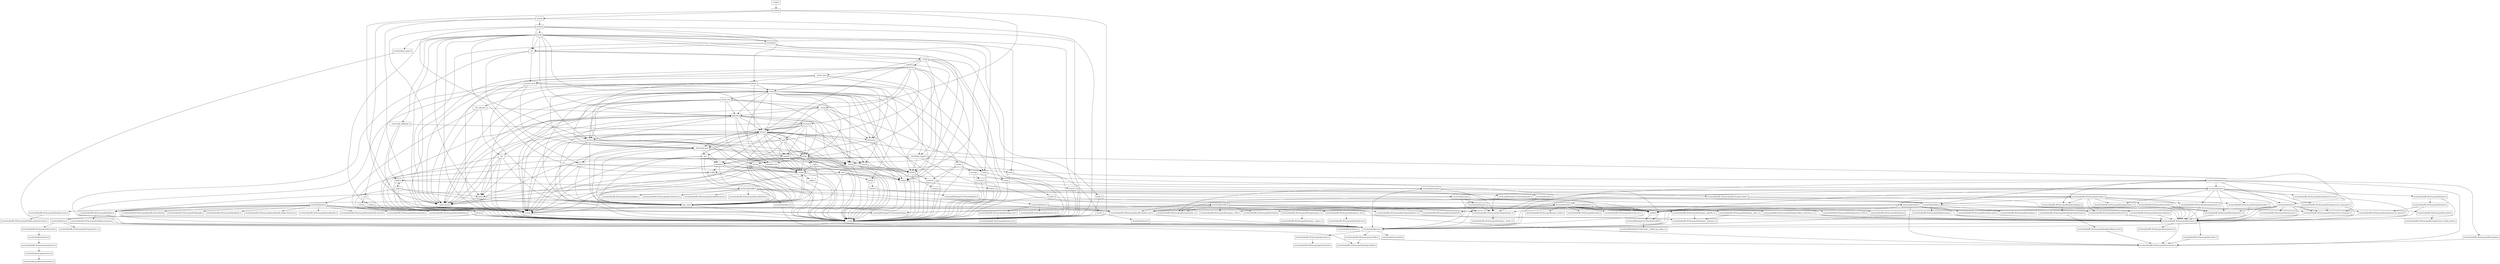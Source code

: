 digraph "dependencies" {
  header_0 [ shape="box", label="\<stdin\>" ];
  header_1 [ shape="box", label="iomanip" ];
  header_10 [ shape="box", label="/usr/include/pthread.h" ];
  header_100 [ shape="box", label="/usr/include/x86_64-linux-gnu/bits/stdio.h" ];
  header_101 [ shape="box", label="memory" ];
  header_102 [ shape="box", label="typeinfo" ];
  header_103 [ shape="box", label="exception" ];
  header_104 [ shape="box", label="new" ];
  header_105 [ shape="box", label="iterator" ];
  header_106 [ shape="box", label="__functional_base" ];
  header_107 [ shape="box", label="tuple" ];
  header_108 [ shape="box", label="stdexcept" ];
  header_109 [ shape="box", label="cassert" ];
  header_11 [ shape="box", label="__string" ];
  header_110 [ shape="box", label="/usr/include/assert.h" ];
  header_111 [ shape="box", label="atomic" ];
  header_112 [ shape="box", label="functional" ];
  header_113 [ shape="box", label="bit" ];
  header_114 [ shape="box", label="istream" ];
  header_115 [ shape="box", label="ostream" ];
  header_116 [ shape="box", label="ios" ];
  header_117 [ shape="box", label="__locale" ];
  header_118 [ shape="box", label="string" ];
  header_119 [ shape="box", label="string_view" ];
  header_12 [ shape="box", label="algorithm" ];
  header_120 [ shape="box", label="cwchar" ];
  header_121 [ shape="box", label="cwctype" ];
  header_122 [ shape="box", label="cctype" ];
  header_123 [ shape="box", label="ctype.h" ];
  header_124 [ shape="box", label="/usr/include/ctype.h" ];
  header_125 [ shape="box", label="wctype.h" ];
  header_126 [ shape="box", label="/usr/include/wctype.h" ];
  header_127 [ shape="box", label="/usr/include/x86_64-linux-gnu/bits/wctype-wchar.h" ];
  header_128 [ shape="box", label="mutex" ];
  header_129 [ shape="box", label="__mutex_base" ];
  header_13 [ shape="box", label="initializer_list" ];
  header_130 [ shape="box", label="chrono" ];
  header_131 [ shape="box", label="ctime" ];
  header_132 [ shape="box", label="/usr/include/time.h" ];
  header_133 [ shape="box", label="/usr/include/x86_64-linux-gnu/bits/time.h" ];
  header_134 [ shape="box", label="/usr/include/x86_64-linux-gnu/bits/timex.h" ];
  header_135 [ shape="box", label="/usr/include/x86_64-linux-gnu/bits/types/struct_tm.h" ];
  header_136 [ shape="box", label="/usr/include/x86_64-linux-gnu/bits/types/struct_itimerspec.h" ];
  header_137 [ shape="box", label="ratio" ];
  header_138 [ shape="box", label="climits" ];
  header_139 [ shape="box", label="limits.h" ];
  header_14 [ shape="box", label="cstddef" ];
  header_140 [ shape="box", label="/usr/local/lib/clang/10.0.0/include/limits.h" ];
  header_141 [ shape="box", label="/usr/include/limits.h" ];
  header_142 [ shape="box", label="/usr/include/x86_64-linux-gnu/bits/posix1_lim.h" ];
  header_143 [ shape="box", label="/usr/include/x86_64-linux-gnu/bits/local_lim.h" ];
  header_144 [ shape="box", label="/usr/include/linux/limits.h" ];
  header_145 [ shape="box", label="/usr/include/x86_64-linux-gnu/bits/posix2_lim.h" ];
  header_146 [ shape="box", label="/usr/include/x86_64-linux-gnu/bits/xopen_lim.h" ];
  header_147 [ shape="box", label="/usr/include/x86_64-linux-gnu/bits/uio_lim.h" ];
  header_148 [ shape="box", label="system_error" ];
  header_149 [ shape="box", label="__errc" ];
  header_15 [ shape="box", label="version" ];
  header_150 [ shape="box", label="cerrno" ];
  header_151 [ shape="box", label="errno.h" ];
  header_152 [ shape="box", label="/usr/include/errno.h" ];
  header_153 [ shape="box", label="/usr/include/x86_64-linux-gnu/bits/errno.h" ];
  header_154 [ shape="box", label="/usr/include/linux/errno.h" ];
  header_155 [ shape="box", label="/usr/include/x86_64-linux-gnu/asm/errno.h" ];
  header_156 [ shape="box", label="/usr/include/asm-generic/errno.h" ];
  header_157 [ shape="box", label="/usr/include/asm-generic/errno-base.h" ];
  header_158 [ shape="box", label="/usr/include/x86_64-linux-gnu/bits/types/error_t.h" ];
  header_159 [ shape="box", label="__threading_support" ];
  header_16 [ shape="box", label="/usr/local/lib/clang/10.0.0/include/stddef.h" ];
  header_160 [ shape="box", label="/usr/include/sched.h" ];
  header_161 [ shape="box", label="/usr/include/x86_64-linux-gnu/bits/sched.h" ];
  header_162 [ shape="box", label="/usr/include/x86_64-linux-gnu/bits/types/struct_sched_param.h" ];
  header_163 [ shape="box", label="/usr/include/x86_64-linux-gnu/bits/cpu-set.h" ];
  header_164 [ shape="box", label="/usr/include/x86_64-linux-gnu/bits/setjmp.h" ];
  header_165 [ shape="box", label="locale.h" ];
  header_166 [ shape="box", label="/usr/include/locale.h" ];
  header_167 [ shape="box", label="/usr/include/x86_64-linux-gnu/bits/locale.h" ];
  header_168 [ shape="box", label="streambuf" ];
  header_169 [ shape="box", label="locale" ];
  header_17 [ shape="box", label="/usr/local/lib/clang/10.0.0/include/__stddef_max_align_t.h" ];
  header_170 [ shape="box", label="cstdarg" ];
  header_171 [ shape="box", label="/usr/include/nl_types.h" ];
  header_172 [ shape="box", label="__bsd_locale_fallbacks.h" ];
  header_173 [ shape="box", label="bitset" ];
  header_174 [ shape="box", label="__bit_reference" ];
  header_18 [ shape="box", label="__nullptr" ];
  header_19 [ shape="box", label="type_traits" ];
  header_2 [ shape="box", label="__config" ];
  header_20 [ shape="box", label="cstring" ];
  header_21 [ shape="box", label="string.h" ];
  header_22 [ shape="box", label="/usr/include/string.h" ];
  header_23 [ shape="box", label="/usr/include/x86_64-linux-gnu/bits/libc-header-start.h" ];
  header_24 [ shape="box", label="stddef.h" ];
  header_25 [ shape="box", label="/usr/include/x86_64-linux-gnu/bits/types/locale_t.h" ];
  header_26 [ shape="box", label="/usr/include/x86_64-linux-gnu/bits/types/__locale_t.h" ];
  header_27 [ shape="box", label="/usr/include/strings.h" ];
  header_28 [ shape="box", label="utility" ];
  header_29 [ shape="box", label="__tuple" ];
  header_3 [ shape="box", label="/usr/include/features.h" ];
  header_30 [ shape="box", label="cstdint" ];
  header_31 [ shape="box", label="stdint.h" ];
  header_32 [ shape="box", label="/usr/local/lib/clang/10.0.0/include/stdint.h" ];
  header_33 [ shape="box", label="/usr/include/stdint.h" ];
  header_34 [ shape="box", label="/usr/include/x86_64-linux-gnu/bits/types.h" ];
  header_35 [ shape="box", label="/usr/include/x86_64-linux-gnu/bits/typesizes.h" ];
  header_36 [ shape="box", label="/usr/include/x86_64-linux-gnu/bits/wchar.h" ];
  header_37 [ shape="box", label="/usr/include/x86_64-linux-gnu/bits/stdint-intn.h" ];
  header_38 [ shape="box", label="/usr/include/x86_64-linux-gnu/bits/stdint-uintn.h" ];
  header_39 [ shape="box", label="__debug" ];
  header_4 [ shape="box", label="/usr/include/stdc-predef.h" ];
  header_40 [ shape="box", label="iosfwd" ];
  header_41 [ shape="box", label="wchar.h" ];
  header_42 [ shape="box", label="/usr/include/wchar.h" ];
  header_43 [ shape="box", label="/usr/include/x86_64-linux-gnu/bits/floatn.h" ];
  header_44 [ shape="box", label="/usr/include/x86_64-linux-gnu/bits/floatn-common.h" ];
  header_45 [ shape="box", label="/usr/local/lib/clang/10.0.0/include/stdarg.h" ];
  header_46 [ shape="box", label="/usr/include/x86_64-linux-gnu/bits/types/wint_t.h" ];
  header_47 [ shape="box", label="/usr/include/x86_64-linux-gnu/bits/types/mbstate_t.h" ];
  header_48 [ shape="box", label="/usr/include/x86_64-linux-gnu/bits/types/__mbstate_t.h" ];
  header_49 [ shape="box", label="/usr/include/x86_64-linux-gnu/bits/types/__FILE.h" ];
  header_5 [ shape="box", label="/usr/include/x86_64-linux-gnu/sys/cdefs.h" ];
  header_50 [ shape="box", label="/usr/include/x86_64-linux-gnu/bits/types/FILE.h" ];
  header_51 [ shape="box", label="cstdlib" ];
  header_52 [ shape="box", label="stdlib.h" ];
  header_53 [ shape="box", label="/usr/include/stdlib.h" ];
  header_54 [ shape="box", label="/usr/include/x86_64-linux-gnu/bits/waitflags.h" ];
  header_55 [ shape="box", label="/usr/include/x86_64-linux-gnu/bits/waitstatus.h" ];
  header_56 [ shape="box", label="/usr/include/x86_64-linux-gnu/sys/types.h" ];
  header_57 [ shape="box", label="/usr/include/x86_64-linux-gnu/bits/types/clock_t.h" ];
  header_58 [ shape="box", label="/usr/include/x86_64-linux-gnu/bits/types/clockid_t.h" ];
  header_59 [ shape="box", label="/usr/include/x86_64-linux-gnu/bits/types/time_t.h" ];
  header_6 [ shape="box", label="/usr/include/x86_64-linux-gnu/bits/wordsize.h" ];
  header_60 [ shape="box", label="/usr/include/x86_64-linux-gnu/bits/types/timer_t.h" ];
  header_61 [ shape="box", label="/usr/include/endian.h" ];
  header_62 [ shape="box", label="/usr/include/x86_64-linux-gnu/bits/endian.h" ];
  header_63 [ shape="box", label="/usr/include/x86_64-linux-gnu/bits/byteswap.h" ];
  header_64 [ shape="box", label="/usr/include/x86_64-linux-gnu/bits/uintn-identity.h" ];
  header_65 [ shape="box", label="/usr/include/x86_64-linux-gnu/sys/select.h" ];
  header_66 [ shape="box", label="/usr/include/x86_64-linux-gnu/bits/select.h" ];
  header_67 [ shape="box", label="/usr/include/x86_64-linux-gnu/bits/types/sigset_t.h" ];
  header_68 [ shape="box", label="/usr/include/x86_64-linux-gnu/bits/types/__sigset_t.h" ];
  header_69 [ shape="box", label="/usr/include/x86_64-linux-gnu/bits/types/struct_timeval.h" ];
  header_7 [ shape="box", label="/usr/include/x86_64-linux-gnu/bits/long-double.h" ];
  header_70 [ shape="box", label="/usr/include/x86_64-linux-gnu/bits/types/struct_timespec.h" ];
  header_71 [ shape="box", label="/usr/include/x86_64-linux-gnu/bits/pthreadtypes.h" ];
  header_72 [ shape="box", label="/usr/include/x86_64-linux-gnu/bits/thread-shared-types.h" ];
  header_73 [ shape="box", label="/usr/include/x86_64-linux-gnu/bits/pthreadtypes-arch.h" ];
  header_74 [ shape="box", label="/usr/include/alloca.h" ];
  header_75 [ shape="box", label="/usr/include/x86_64-linux-gnu/bits/stdlib-bsearch.h" ];
  header_76 [ shape="box", label="/usr/include/x86_64-linux-gnu/bits/stdlib-float.h" ];
  header_77 [ shape="box", label="math.h" ];
  header_78 [ shape="box", label="/usr/include/math.h" ];
  header_79 [ shape="box", label="/usr/include/x86_64-linux-gnu/bits/math-vector.h" ];
  header_8 [ shape="box", label="/usr/include/x86_64-linux-gnu/gnu/stubs.h" ];
  header_80 [ shape="box", label="/usr/include/x86_64-linux-gnu/bits/libm-simd-decl-stubs.h" ];
  header_81 [ shape="box", label="/usr/include/x86_64-linux-gnu/bits/flt-eval-method.h" ];
  header_82 [ shape="box", label="/usr/include/x86_64-linux-gnu/bits/fp-logb.h" ];
  header_83 [ shape="box", label="/usr/include/x86_64-linux-gnu/bits/fp-fast.h" ];
  header_84 [ shape="box", label="/usr/include/x86_64-linux-gnu/bits/mathcalls-helper-functions.h" ];
  header_85 [ shape="box", label="/usr/include/x86_64-linux-gnu/bits/mathcalls.h" ];
  header_86 [ shape="box", label="/usr/include/x86_64-linux-gnu/bits/mathcalls-narrow.h" ];
  header_87 [ shape="box", label="/usr/include/x86_64-linux-gnu/bits/iscanonical.h" ];
  header_88 [ shape="box", label="/usr/include/x86_64-linux-gnu/bits/mathinline.h" ];
  header_89 [ shape="box", label="limits" ];
  header_9 [ shape="box", label="/usr/include/x86_64-linux-gnu/gnu/stubs-64.h" ];
  header_90 [ shape="box", label="__undef_macros" ];
  header_91 [ shape="box", label="cstdio" ];
  header_92 [ shape="box", label="stdio.h" ];
  header_93 [ shape="box", label="/usr/include/stdio.h" ];
  header_94 [ shape="box", label="/usr/include/x86_64-linux-gnu/bits/types/__fpos_t.h" ];
  header_95 [ shape="box", label="/usr/include/x86_64-linux-gnu/bits/types/__fpos64_t.h" ];
  header_96 [ shape="box", label="/usr/include/x86_64-linux-gnu/bits/types/struct_FILE.h" ];
  header_97 [ shape="box", label="/usr/include/x86_64-linux-gnu/bits/types/cookie_io_functions_t.h" ];
  header_98 [ shape="box", label="/usr/include/x86_64-linux-gnu/bits/stdio_lim.h" ];
  header_99 [ shape="box", label="/usr/include/x86_64-linux-gnu/bits/sys_errlist.h" ];
  header_118 -> header_15;
  header_118 -> header_28;
  header_118 -> header_12;
  header_118 -> header_13;
  header_118 -> header_90;
  header_118 -> header_119;
  header_118 -> header_40;
  header_118 -> header_20;
  header_118 -> header_30;
  header_118 -> header_19;
  header_118 -> header_39;
  header_118 -> header_2;
  header_118 -> header_108;
  header_118 -> header_120;
  header_118 -> header_105;
  header_118 -> header_106;
  header_118 -> header_101;
  header_118 -> header_91;
  header_119 -> header_15;
  header_119 -> header_11;
  header_119 -> header_12;
  header_119 -> header_39;
  header_119 -> header_89;
  header_119 -> header_2;
  header_119 -> header_108;
  header_119 -> header_105;
  header_119 -> header_90;
  header_61 -> header_63;
  header_61 -> header_62;
  header_61 -> header_3;
  header_61 -> header_64;
  header_60 -> header_34;
  header_63 -> header_34;
  header_63 -> header_3;
  header_65 -> header_59;
  header_65 -> header_34;
  header_65 -> header_70;
  header_65 -> header_3;
  header_65 -> header_67;
  header_65 -> header_66;
  header_65 -> header_69;
  header_64 -> header_34;
  header_67 -> header_68;
  header_66 -> header_6;
  header_69 -> header_34;
  header_161 -> header_162;
  header_160 -> header_59;
  header_160 -> header_24;
  header_160 -> header_34;
  header_160 -> header_70;
  header_160 -> header_3;
  header_160 -> header_163;
  header_160 -> header_161;
  header_114 -> header_15;
  header_114 -> header_115;
  header_114 -> header_2;
  header_114 -> header_90;
  header_165 -> header_2;
  header_165 -> header_166;
  header_164 -> header_6;
  header_115 -> header_15;
  header_115 -> header_173;
  header_115 -> header_105;
  header_115 -> header_169;
  header_115 -> header_168;
  header_115 -> header_2;
  header_115 -> header_116;
  header_72 -> header_73;
  header_73 -> header_6;
  header_70 -> header_34;
  header_71 -> header_72;
  header_77 -> header_52;
  header_77 -> header_2;
  header_77 -> header_78;
  header_77 -> header_89;
  header_77 -> header_19;
  header_74 -> header_24;
  header_74 -> header_3;
  header_116 -> header_117;
  header_116 -> header_111;
  header_116 -> header_148;
  header_116 -> header_2;
  header_116 -> header_40;
  header_117 -> header_28;
  header_117 -> header_30;
  header_117 -> header_2;
  header_117 -> header_122;
  header_117 -> header_118;
  header_117 -> header_101;
  header_117 -> header_165;
  header_117 -> header_128;
  header_78 -> header_34;
  header_78 -> header_23;
  header_78 -> header_88;
  header_78 -> header_43;
  header_78 -> header_83;
  header_78 -> header_82;
  header_78 -> header_81;
  header_78 -> header_79;
  header_78 -> header_87;
  header_78 -> header_86;
  header_78 -> header_85;
  header_78 -> header_84;
  header_79 -> header_80;
  header_112 -> header_15;
  header_112 -> header_28;
  header_112 -> header_19;
  header_112 -> header_2;
  header_112 -> header_107;
  header_112 -> header_106;
  header_112 -> header_101;
  header_112 -> header_103;
  header_112 -> header_102;
  header_113 -> header_15;
  header_113 -> header_39;
  header_113 -> header_19;
  header_113 -> header_89;
  header_113 -> header_2;
  header_113 -> header_90;
  header_110 -> header_3;
  header_111 -> header_14;
  header_111 -> header_15;
  header_111 -> header_2;
  header_111 -> header_19;
  header_111 -> header_30;
  header_169 -> header_15;
  header_169 -> header_90;
  header_169 -> header_170;
  header_169 -> header_171;
  header_169 -> header_12;
  header_169 -> header_39;
  header_169 -> header_51;
  header_169 -> header_172;
  header_169 -> header_105;
  header_169 -> header_89;
  header_169 -> header_168;
  header_169 -> header_2;
  header_169 -> header_116;
  header_169 -> header_117;
  header_169 -> header_131;
  header_169 -> header_101;
  header_169 -> header_91;
  header_168 -> header_116;
  header_168 -> header_90;
  header_168 -> header_2;
  header_168 -> header_40;
  header_47 -> header_48;
  header_44 -> header_7;
  header_44 -> header_3;
  header_43 -> header_44;
  header_43 -> header_3;
  header_42 -> header_25;
  header_42 -> header_36;
  header_42 -> header_24;
  header_42 -> header_50;
  header_42 -> header_23;
  header_42 -> header_47;
  header_42 -> header_46;
  header_42 -> header_45;
  header_42 -> header_43;
  header_42 -> header_49;
  header_41 -> header_2;
  header_41 -> header_42;
  header_40 -> header_2;
  header_40 -> header_41;
  header_105 -> header_14;
  header_105 -> header_15;
  header_105 -> header_13;
  header_105 -> header_39;
  header_105 -> header_19;
  header_105 -> header_2;
  header_105 -> header_40;
  header_105 -> header_106;
  header_104 -> header_14;
  header_104 -> header_15;
  header_104 -> header_2;
  header_104 -> header_19;
  header_104 -> header_103;
  header_107 -> header_14;
  header_107 -> header_15;
  header_107 -> header_29;
  header_107 -> header_28;
  header_107 -> header_19;
  header_107 -> header_2;
  header_107 -> header_106;
  header_106 -> header_28;
  header_106 -> header_19;
  header_106 -> header_2;
  header_106 -> header_104;
  header_106 -> header_103;
  header_106 -> header_102;
  header_101 -> header_14;
  header_101 -> header_15;
  header_101 -> header_109;
  header_101 -> header_28;
  header_101 -> header_19;
  header_101 -> header_30;
  header_101 -> header_20;
  header_101 -> header_89;
  header_101 -> header_2;
  header_101 -> header_108;
  header_101 -> header_40;
  header_101 -> header_105;
  header_101 -> header_104;
  header_101 -> header_107;
  header_101 -> header_106;
  header_101 -> header_90;
  header_101 -> header_111;
  header_101 -> header_102;
  header_166 -> header_25;
  header_166 -> header_24;
  header_166 -> header_167;
  header_166 -> header_3;
  header_5 -> header_6;
  header_5 -> header_7;
  header_2 -> header_3;
  header_3 -> header_4;
  header_3 -> header_5;
  header_3 -> header_8;
  header_0 -> header_1;
  header_1 -> header_15;
  header_1 -> header_114;
  header_1 -> header_2;
  header_1 -> header_11;
  header_8 -> header_9;
  header_58 -> header_34;
  header_59 -> header_34;
  header_51 -> header_52;
  header_51 -> header_2;
  header_52 -> header_53;
  header_52 -> header_2;
  header_52 -> header_77;
  header_53 -> header_25;
  header_53 -> header_24;
  header_53 -> header_54;
  header_53 -> header_55;
  header_53 -> header_23;
  header_53 -> header_43;
  header_53 -> header_56;
  header_53 -> header_74;
  header_53 -> header_75;
  header_53 -> header_76;
  header_56 -> header_58;
  header_56 -> header_59;
  header_56 -> header_24;
  header_56 -> header_34;
  header_56 -> header_57;
  header_56 -> header_61;
  header_56 -> header_60;
  header_56 -> header_71;
  header_56 -> header_65;
  header_56 -> header_3;
  header_56 -> header_37;
  header_57 -> header_34;
  header_130 -> header_15;
  header_130 -> header_19;
  header_130 -> header_131;
  header_130 -> header_89;
  header_130 -> header_2;
  header_130 -> header_137;
  header_130 -> header_90;
  header_131 -> header_132;
  header_131 -> header_2;
  header_132 -> header_58;
  header_132 -> header_59;
  header_132 -> header_25;
  header_132 -> header_24;
  header_132 -> header_57;
  header_132 -> header_60;
  header_132 -> header_70;
  header_132 -> header_133;
  header_132 -> header_135;
  header_132 -> header_136;
  header_132 -> header_3;
  header_133 -> header_34;
  header_133 -> header_134;
  header_134 -> header_69;
  header_134 -> header_34;
  header_135 -> header_34;
  header_136 -> header_34;
  header_136 -> header_70;
  header_137 -> header_138;
  header_137 -> header_90;
  header_137 -> header_2;
  header_137 -> header_19;
  header_137 -> header_30;
  header_138 -> header_139;
  header_138 -> header_2;
  header_139 -> header_140;
  header_139 -> header_2;
  header_29 -> header_14;
  header_29 -> header_2;
  header_29 -> header_19;
  header_28 -> header_14;
  header_28 -> header_15;
  header_28 -> header_29;
  header_28 -> header_13;
  header_28 -> header_39;
  header_28 -> header_20;
  header_28 -> header_30;
  header_28 -> header_19;
  header_28 -> header_2;
  header_25 -> header_26;
  header_24 -> header_16;
  header_27 -> header_25;
  header_27 -> header_24;
  header_27 -> header_3;
  header_21 -> header_2;
  header_21 -> header_22;
  header_20 -> header_21;
  header_20 -> header_2;
  header_23 -> header_3;
  header_22 -> header_25;
  header_22 -> header_24;
  header_22 -> header_27;
  header_22 -> header_23;
  header_127 -> header_61;
  header_127 -> header_46;
  header_127 -> header_34;
  header_126 -> header_127;
  header_126 -> header_46;
  header_126 -> header_34;
  header_126 -> header_3;
  header_126 -> header_25;
  header_125 -> header_126;
  header_125 -> header_2;
  header_124 -> header_61;
  header_124 -> header_25;
  header_124 -> header_34;
  header_124 -> header_3;
  header_123 -> header_124;
  header_123 -> header_2;
  header_122 -> header_123;
  header_122 -> header_2;
  header_121 -> header_125;
  header_121 -> header_2;
  header_121 -> header_122;
  header_120 -> header_2;
  header_120 -> header_41;
  header_120 -> header_121;
  header_129 -> header_130;
  header_129 -> header_148;
  header_129 -> header_159;
  header_129 -> header_2;
  header_129 -> header_90;
  header_128 -> header_15;
  header_128 -> header_90;
  header_128 -> header_101;
  header_128 -> header_159;
  header_128 -> header_30;
  header_128 -> header_2;
  header_128 -> header_107;
  header_128 -> header_112;
  header_128 -> header_129;
  header_38 -> header_34;
  header_39 -> header_14;
  header_39 -> header_51;
  header_39 -> header_2;
  header_39 -> header_91;
  header_39 -> header_40;
  header_37 -> header_34;
  header_34 -> header_6;
  header_34 -> header_35;
  header_34 -> header_3;
  header_32 -> header_33;
  header_33 -> header_38;
  header_33 -> header_36;
  header_33 -> header_37;
  header_33 -> header_34;
  header_33 -> header_23;
  header_33 -> header_6;
  header_30 -> header_2;
  header_30 -> header_31;
  header_31 -> header_32;
  header_31 -> header_2;
  header_152 -> header_153;
  header_152 -> header_158;
  header_152 -> header_3;
  header_153 -> header_154;
  header_150 -> header_151;
  header_150 -> header_2;
  header_151 -> header_152;
  header_151 -> header_2;
  header_156 -> header_157;
  header_154 -> header_155;
  header_155 -> header_156;
  header_159 -> header_151;
  header_159 -> header_10;
  header_159 -> header_130;
  header_159 -> header_2;
  header_159 -> header_40;
  header_159 -> header_160;
  header_159 -> header_90;
  header_109 -> header_2;
  header_109 -> header_110;
  header_108 -> header_2;
  header_108 -> header_103;
  header_108 -> header_40;
  header_89 -> header_90;
  header_89 -> header_2;
  header_89 -> header_19;
  header_89 -> header_15;
  header_141 -> header_142;
  header_141 -> header_145;
  header_141 -> header_23;
  header_141 -> header_146;
  header_140 -> header_141;
  header_143 -> header_144;
  header_142 -> header_6;
  header_142 -> header_143;
  header_146 -> header_147;
  header_149 -> header_150;
  header_149 -> header_2;
  header_148 -> header_149;
  header_148 -> header_106;
  header_148 -> header_19;
  header_148 -> header_118;
  header_148 -> header_108;
  header_103 -> header_14;
  header_103 -> header_51;
  header_103 -> header_2;
  header_103 -> header_19;
  header_103 -> header_15;
  header_102 -> header_14;
  header_102 -> header_2;
  header_102 -> header_30;
  header_102 -> header_103;
  header_14 -> header_15;
  header_14 -> header_16;
  header_14 -> header_18;
  header_14 -> header_2;
  header_14 -> header_19;
  header_15 -> header_2;
  header_16 -> header_17;
  header_10 -> header_6;
  header_10 -> header_70;
  header_10 -> header_61;
  header_10 -> header_132;
  header_10 -> header_71;
  header_10 -> header_3;
  header_10 -> header_160;
  header_10 -> header_164;
  header_11 -> header_12;
  header_11 -> header_39;
  header_11 -> header_90;
  header_11 -> header_2;
  header_11 -> header_101;
  header_11 -> header_91;
  header_12 -> header_14;
  header_12 -> header_15;
  header_12 -> header_90;
  header_12 -> header_28;
  header_12 -> header_13;
  header_12 -> header_112;
  header_12 -> header_39;
  header_12 -> header_20;
  header_12 -> header_19;
  header_12 -> header_2;
  header_12 -> header_105;
  header_12 -> header_101;
  header_12 -> header_113;
  header_13 -> header_14;
  header_13 -> header_2;
  header_18 -> header_2;
  header_19 -> header_14;
  header_19 -> header_15;
  header_19 -> header_2;
  header_94 -> header_34;
  header_94 -> header_48;
  header_95 -> header_34;
  header_95 -> header_48;
  header_96 -> header_34;
  header_97 -> header_34;
  header_91 -> header_2;
  header_91 -> header_92;
  header_92 -> header_2;
  header_92 -> header_93;
  header_93 -> header_50;
  header_93 -> header_24;
  header_93 -> header_34;
  header_93 -> header_23;
  header_93 -> header_45;
  header_93 -> header_98;
  header_93 -> header_99;
  header_93 -> header_94;
  header_93 -> header_95;
  header_93 -> header_96;
  header_93 -> header_97;
  header_93 -> header_100;
  header_93 -> header_49;
  header_174 -> header_90;
  header_174 -> header_2;
  header_174 -> header_113;
  header_174 -> header_12;
  header_170 -> header_45;
  header_170 -> header_2;
  header_171 -> header_3;
  header_172 -> header_52;
  header_172 -> header_101;
  header_172 -> header_45;
  header_173 -> header_174;
  header_173 -> header_14;
  header_173 -> header_2;
  header_173 -> header_108;
  header_173 -> header_118;
  header_173 -> header_40;
  header_173 -> header_138;
  header_173 -> header_106;
  header_173 -> header_90;
}